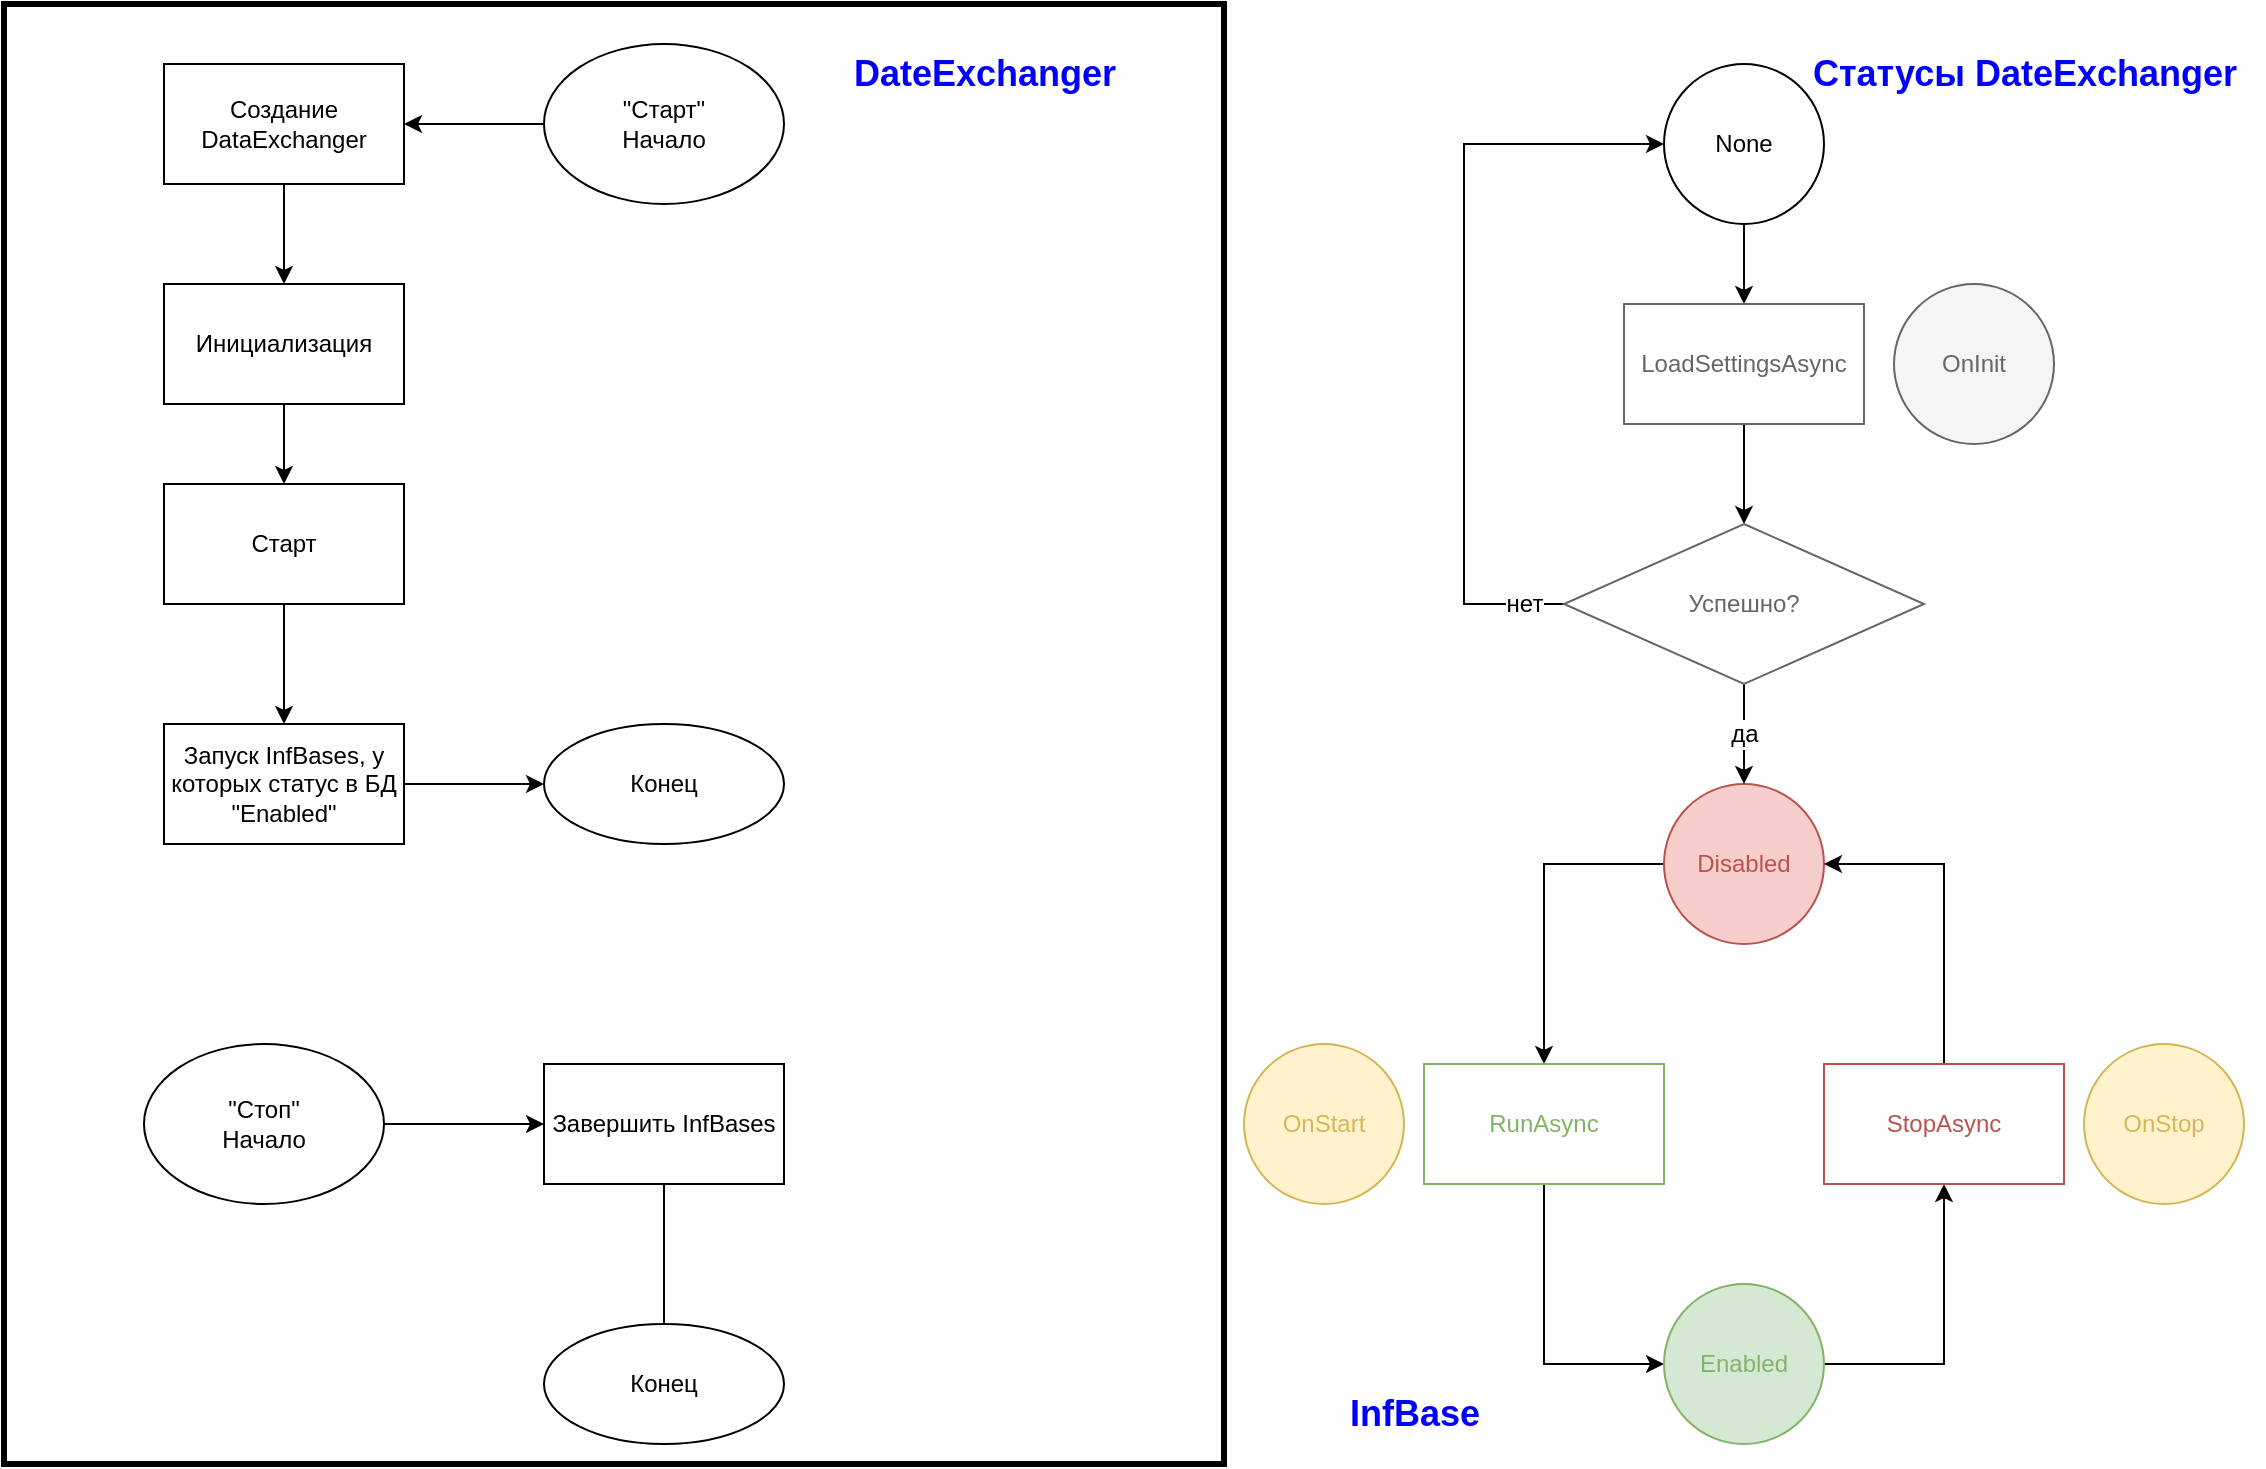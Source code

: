 <mxfile version="20.4.1" type="github">
  <diagram id="K4rOw-uqyB_v2Z7BDmjL" name="Страница 1">
    <mxGraphModel dx="1422" dy="839" grid="1" gridSize="10" guides="1" tooltips="1" connect="1" arrows="1" fold="1" page="1" pageScale="1" pageWidth="1169" pageHeight="1654" math="0" shadow="0">
      <root>
        <mxCell id="0" />
        <mxCell id="1" parent="0" />
        <mxCell id="0qvzcAhgJCOPX-wqxZy1-42" value="" style="whiteSpace=wrap;html=1;rounded=0;shadow=0;glass=0;sketch=0;strokeColor=#000000;fontSize=18;fontColor=#0000FF;fillColor=none;strokeWidth=3;" parent="1" vertex="1">
          <mxGeometry x="20" y="10" width="610" height="730" as="geometry" />
        </mxCell>
        <mxCell id="0qvzcAhgJCOPX-wqxZy1-109" value="" style="edgeStyle=orthogonalEdgeStyle;rounded=0;orthogonalLoop=1;jettySize=auto;html=1;fontFamily=Helvetica;fontSize=12;fontColor=#000000;" parent="1" source="0qvzcAhgJCOPX-wqxZy1-1" target="0qvzcAhgJCOPX-wqxZy1-108" edge="1">
          <mxGeometry relative="1" as="geometry" />
        </mxCell>
        <mxCell id="0qvzcAhgJCOPX-wqxZy1-1" value="&quot;Старт&quot;&lt;br&gt;Начало" style="ellipse;whiteSpace=wrap;html=1;" parent="1" vertex="1">
          <mxGeometry x="290" y="30" width="120" height="80" as="geometry" />
        </mxCell>
        <mxCell id="0qvzcAhgJCOPX-wqxZy1-5" value="" style="edgeStyle=orthogonalEdgeStyle;rounded=0;orthogonalLoop=1;jettySize=auto;html=1;" parent="1" source="0qvzcAhgJCOPX-wqxZy1-2" target="0qvzcAhgJCOPX-wqxZy1-4" edge="1">
          <mxGeometry relative="1" as="geometry" />
        </mxCell>
        <mxCell id="0qvzcAhgJCOPX-wqxZy1-2" value="Инициализация" style="whiteSpace=wrap;html=1;" parent="1" vertex="1">
          <mxGeometry x="100" y="150" width="120" height="60" as="geometry" />
        </mxCell>
        <mxCell id="0qvzcAhgJCOPX-wqxZy1-111" value="" style="edgeStyle=orthogonalEdgeStyle;rounded=0;orthogonalLoop=1;jettySize=auto;html=1;fontFamily=Helvetica;fontSize=12;fontColor=#000000;" parent="1" source="0qvzcAhgJCOPX-wqxZy1-4" target="0qvzcAhgJCOPX-wqxZy1-27" edge="1">
          <mxGeometry relative="1" as="geometry" />
        </mxCell>
        <mxCell id="0qvzcAhgJCOPX-wqxZy1-4" value="Старт" style="whiteSpace=wrap;html=1;" parent="1" vertex="1">
          <mxGeometry x="100" y="250" width="120" height="60" as="geometry" />
        </mxCell>
        <mxCell id="0qvzcAhgJCOPX-wqxZy1-11" value="" style="edgeStyle=orthogonalEdgeStyle;rounded=0;orthogonalLoop=1;jettySize=auto;html=1;" parent="1" source="0qvzcAhgJCOPX-wqxZy1-8" target="0qvzcAhgJCOPX-wqxZy1-10" edge="1">
          <mxGeometry relative="1" as="geometry" />
        </mxCell>
        <mxCell id="0qvzcAhgJCOPX-wqxZy1-8" value="None" style="ellipse;whiteSpace=wrap;html=1;aspect=fixed;sketch=0;shadow=0;" parent="1" vertex="1">
          <mxGeometry x="850" y="40" width="80" height="80" as="geometry" />
        </mxCell>
        <mxCell id="0qvzcAhgJCOPX-wqxZy1-9" value="Статусы DateExchanger" style="text;html=1;align=center;verticalAlign=middle;resizable=0;points=[];autosize=1;fontColor=#0000FF;fontStyle=1;fontSize=18;" parent="1" vertex="1">
          <mxGeometry x="910" y="30" width="240" height="30" as="geometry" />
        </mxCell>
        <mxCell id="0qvzcAhgJCOPX-wqxZy1-82" value="" style="edgeStyle=orthogonalEdgeStyle;rounded=0;orthogonalLoop=1;jettySize=auto;html=1;fontFamily=Helvetica;fontSize=12;fontColor=#000000;" parent="1" source="0qvzcAhgJCOPX-wqxZy1-10" target="0qvzcAhgJCOPX-wqxZy1-81" edge="1">
          <mxGeometry relative="1" as="geometry" />
        </mxCell>
        <mxCell id="0qvzcAhgJCOPX-wqxZy1-10" value="LoadSettingsAsync" style="whiteSpace=wrap;html=1;sketch=0;glass=0;rounded=0;fontColor=#666666;strokeColor=#666666;" parent="1" vertex="1">
          <mxGeometry x="830" y="160" width="120" height="60" as="geometry" />
        </mxCell>
        <mxCell id="0qvzcAhgJCOPX-wqxZy1-17" value="" style="edgeStyle=orthogonalEdgeStyle;rounded=0;orthogonalLoop=1;jettySize=auto;html=1;exitX=0;exitY=0.5;exitDx=0;exitDy=0;" parent="1" source="0qvzcAhgJCOPX-wqxZy1-12" target="0qvzcAhgJCOPX-wqxZy1-16" edge="1">
          <mxGeometry relative="1" as="geometry" />
        </mxCell>
        <mxCell id="0qvzcAhgJCOPX-wqxZy1-12" value="Disabled" style="ellipse;whiteSpace=wrap;html=1;aspect=fixed;fillColor=#f8cecc;strokeColor=#b85450;fontColor=#B85450;" parent="1" vertex="1">
          <mxGeometry x="850" y="400" width="80" height="80" as="geometry" />
        </mxCell>
        <mxCell id="0qvzcAhgJCOPX-wqxZy1-14" value="OnInit" style="ellipse;whiteSpace=wrap;html=1;aspect=fixed;fillColor=#f5f5f5;fontColor=#666666;strokeColor=#666666;" parent="1" vertex="1">
          <mxGeometry x="965" y="150" width="80" height="80" as="geometry" />
        </mxCell>
        <mxCell id="0qvzcAhgJCOPX-wqxZy1-23" value="" style="edgeStyle=orthogonalEdgeStyle;rounded=0;orthogonalLoop=1;jettySize=auto;html=1;entryX=0;entryY=0.5;entryDx=0;entryDy=0;" parent="1" source="0qvzcAhgJCOPX-wqxZy1-16" target="0qvzcAhgJCOPX-wqxZy1-19" edge="1">
          <mxGeometry relative="1" as="geometry">
            <mxPoint x="790" y="680" as="targetPoint" />
          </mxGeometry>
        </mxCell>
        <mxCell id="0qvzcAhgJCOPX-wqxZy1-16" value="RunAsync" style="whiteSpace=wrap;html=1;fontColor=#82B366;strokeColor=#82B366;" parent="1" vertex="1">
          <mxGeometry x="730" y="540" width="120" height="60" as="geometry" />
        </mxCell>
        <mxCell id="0qvzcAhgJCOPX-wqxZy1-18" value="OnStart" style="ellipse;whiteSpace=wrap;html=1;aspect=fixed;fillColor=#fff2cc;strokeColor=#d6b656;fontColor=#D6B656;" parent="1" vertex="1">
          <mxGeometry x="640" y="530" width="80" height="80" as="geometry" />
        </mxCell>
        <mxCell id="0qvzcAhgJCOPX-wqxZy1-21" value="" style="edgeStyle=orthogonalEdgeStyle;rounded=0;orthogonalLoop=1;jettySize=auto;html=1;exitX=1;exitY=0.5;exitDx=0;exitDy=0;" parent="1" source="0qvzcAhgJCOPX-wqxZy1-19" target="0qvzcAhgJCOPX-wqxZy1-20" edge="1">
          <mxGeometry relative="1" as="geometry" />
        </mxCell>
        <mxCell id="0qvzcAhgJCOPX-wqxZy1-19" value="Enabled" style="ellipse;whiteSpace=wrap;html=1;aspect=fixed;fillColor=#d5e8d4;strokeColor=#82b366;fontColor=#82B366;" parent="1" vertex="1">
          <mxGeometry x="850" y="650" width="80" height="80" as="geometry" />
        </mxCell>
        <mxCell id="0qvzcAhgJCOPX-wqxZy1-22" value="" style="edgeStyle=orthogonalEdgeStyle;rounded=0;orthogonalLoop=1;jettySize=auto;html=1;entryX=1;entryY=0.5;entryDx=0;entryDy=0;" parent="1" source="0qvzcAhgJCOPX-wqxZy1-20" target="0qvzcAhgJCOPX-wqxZy1-12" edge="1">
          <mxGeometry relative="1" as="geometry">
            <mxPoint x="990" y="460" as="targetPoint" />
          </mxGeometry>
        </mxCell>
        <mxCell id="0qvzcAhgJCOPX-wqxZy1-20" value="StopAsync" style="whiteSpace=wrap;html=1;strokeColor=#B85450;fontColor=#B85450;" parent="1" vertex="1">
          <mxGeometry x="930" y="540" width="120" height="60" as="geometry" />
        </mxCell>
        <mxCell id="0qvzcAhgJCOPX-wqxZy1-24" value="OnStop" style="ellipse;whiteSpace=wrap;html=1;aspect=fixed;fillColor=#fff2cc;strokeColor=#d6b656;fontColor=#D6B656;" parent="1" vertex="1">
          <mxGeometry x="1060" y="530" width="80" height="80" as="geometry" />
        </mxCell>
        <mxCell id="0qvzcAhgJCOPX-wqxZy1-31" value="" style="edgeStyle=orthogonalEdgeStyle;rounded=0;orthogonalLoop=1;jettySize=auto;html=1;fontSize=18;fontColor=#0000FF;" parent="1" source="0qvzcAhgJCOPX-wqxZy1-27" target="0qvzcAhgJCOPX-wqxZy1-30" edge="1">
          <mxGeometry relative="1" as="geometry" />
        </mxCell>
        <mxCell id="0qvzcAhgJCOPX-wqxZy1-27" value="Запуск InfBases, у которых статус в БД &quot;Enabled&quot;" style="whiteSpace=wrap;html=1;" parent="1" vertex="1">
          <mxGeometry x="100" y="370" width="120" height="60" as="geometry" />
        </mxCell>
        <mxCell id="0qvzcAhgJCOPX-wqxZy1-30" value="Конец" style="ellipse;whiteSpace=wrap;html=1;" parent="1" vertex="1">
          <mxGeometry x="290" y="370" width="120" height="60" as="geometry" />
        </mxCell>
        <mxCell id="0qvzcAhgJCOPX-wqxZy1-36" value="" style="edgeStyle=orthogonalEdgeStyle;rounded=0;orthogonalLoop=1;jettySize=auto;html=1;fontSize=18;fontColor=#0000FF;" parent="1" source="0qvzcAhgJCOPX-wqxZy1-34" target="0qvzcAhgJCOPX-wqxZy1-35" edge="1">
          <mxGeometry relative="1" as="geometry" />
        </mxCell>
        <mxCell id="0qvzcAhgJCOPX-wqxZy1-34" value="&quot;Стоп&quot;&lt;br&gt;Начало" style="ellipse;whiteSpace=wrap;html=1;" parent="1" vertex="1">
          <mxGeometry x="90" y="530" width="120" height="80" as="geometry" />
        </mxCell>
        <mxCell id="0qvzcAhgJCOPX-wqxZy1-38" value="" style="edgeStyle=orthogonalEdgeStyle;rounded=0;orthogonalLoop=1;jettySize=auto;html=1;fontSize=18;fontColor=#0000FF;" parent="1" source="0qvzcAhgJCOPX-wqxZy1-35" edge="1">
          <mxGeometry relative="1" as="geometry">
            <mxPoint x="350" y="680" as="targetPoint" />
          </mxGeometry>
        </mxCell>
        <mxCell id="0qvzcAhgJCOPX-wqxZy1-35" value="Завершить InfBases" style="whiteSpace=wrap;html=1;" parent="1" vertex="1">
          <mxGeometry x="290" y="540" width="120" height="60" as="geometry" />
        </mxCell>
        <mxCell id="0qvzcAhgJCOPX-wqxZy1-40" value="Конец" style="ellipse;whiteSpace=wrap;html=1;" parent="1" vertex="1">
          <mxGeometry x="290" y="670" width="120" height="60" as="geometry" />
        </mxCell>
        <mxCell id="0qvzcAhgJCOPX-wqxZy1-43" value="DateExchanger" style="text;html=1;align=center;verticalAlign=middle;resizable=0;points=[];autosize=1;fontColor=#0000FF;fontStyle=1;fontSize=18;" parent="1" vertex="1">
          <mxGeometry x="435" y="30" width="150" height="30" as="geometry" />
        </mxCell>
        <mxCell id="0qvzcAhgJCOPX-wqxZy1-45" value="InfBase" style="text;html=1;align=center;verticalAlign=middle;resizable=0;points=[];autosize=1;fontColor=#0000FF;fontStyle=1;fontSize=18;" parent="1" vertex="1">
          <mxGeometry x="680" y="700" width="90" height="30" as="geometry" />
        </mxCell>
        <mxCell id="0qvzcAhgJCOPX-wqxZy1-83" value="да" style="edgeStyle=orthogonalEdgeStyle;rounded=0;orthogonalLoop=1;jettySize=auto;html=1;fontFamily=Helvetica;fontSize=12;fontColor=#000000;" parent="1" source="0qvzcAhgJCOPX-wqxZy1-81" target="0qvzcAhgJCOPX-wqxZy1-12" edge="1">
          <mxGeometry relative="1" as="geometry" />
        </mxCell>
        <mxCell id="0qvzcAhgJCOPX-wqxZy1-89" value="нет" style="edgeStyle=orthogonalEdgeStyle;rounded=0;orthogonalLoop=1;jettySize=auto;html=1;fontFamily=Helvetica;fontSize=12;fontColor=#000000;entryX=0;entryY=0.5;entryDx=0;entryDy=0;exitX=0;exitY=0.5;exitDx=0;exitDy=0;" parent="1" source="0qvzcAhgJCOPX-wqxZy1-81" target="0qvzcAhgJCOPX-wqxZy1-8" edge="1">
          <mxGeometry x="-0.895" relative="1" as="geometry">
            <mxPoint x="720" y="310" as="targetPoint" />
            <Array as="points">
              <mxPoint x="750" y="310" />
              <mxPoint x="750" y="80" />
            </Array>
            <mxPoint as="offset" />
          </mxGeometry>
        </mxCell>
        <mxCell id="0qvzcAhgJCOPX-wqxZy1-81" value="Успешно?" style="rhombus;whiteSpace=wrap;html=1;strokeColor=#666666;fontColor=#666666;sketch=0;glass=0;rounded=0;" parent="1" vertex="1">
          <mxGeometry x="800" y="270" width="180" height="80" as="geometry" />
        </mxCell>
        <mxCell id="0qvzcAhgJCOPX-wqxZy1-110" value="" style="edgeStyle=orthogonalEdgeStyle;rounded=0;orthogonalLoop=1;jettySize=auto;html=1;fontFamily=Helvetica;fontSize=12;fontColor=#000000;" parent="1" source="0qvzcAhgJCOPX-wqxZy1-108" target="0qvzcAhgJCOPX-wqxZy1-2" edge="1">
          <mxGeometry relative="1" as="geometry" />
        </mxCell>
        <mxCell id="0qvzcAhgJCOPX-wqxZy1-108" value="Создание DataExchanger" style="whiteSpace=wrap;html=1;" parent="1" vertex="1">
          <mxGeometry x="100" y="40" width="120" height="60" as="geometry" />
        </mxCell>
      </root>
    </mxGraphModel>
  </diagram>
</mxfile>
